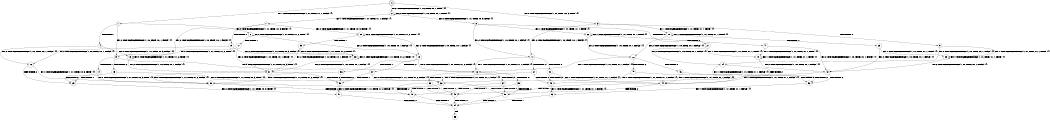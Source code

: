 digraph BCG {
size = "7, 10.5";
center = TRUE;
node [shape = circle];
0 [peripheries = 2];
0 -> 1 [label = "EX !1 !ATOMIC_EXCH_BRANCH (1, +1, TRUE, +1, 1, FALSE) !{}"];
0 -> 2 [label = "EX !2 !ATOMIC_EXCH_BRANCH (1, +0, TRUE, +0, 1, TRUE) !{}"];
0 -> 3 [label = "EX !0 !ATOMIC_EXCH_BRANCH (1, +1, TRUE, +0, 3, TRUE) !{}"];
1 -> 4 [label = "TERMINATE !1"];
1 -> 5 [label = "EX !2 !ATOMIC_EXCH_BRANCH (1, +0, TRUE, +0, 1, FALSE) !{}"];
1 -> 6 [label = "EX !0 !ATOMIC_EXCH_BRANCH (1, +1, TRUE, +0, 3, FALSE) !{}"];
2 -> 7 [label = "EX !1 !ATOMIC_EXCH_BRANCH (1, +1, TRUE, +1, 1, FALSE) !{}"];
2 -> 8 [label = "EX !0 !ATOMIC_EXCH_BRANCH (1, +1, TRUE, +0, 3, TRUE) !{}"];
2 -> 2 [label = "EX !2 !ATOMIC_EXCH_BRANCH (1, +0, TRUE, +0, 1, TRUE) !{}"];
3 -> 9 [label = "TERMINATE !0"];
3 -> 10 [label = "EX !1 !ATOMIC_EXCH_BRANCH (1, +1, TRUE, +1, 1, TRUE) !{}"];
3 -> 11 [label = "EX !2 !ATOMIC_EXCH_BRANCH (1, +0, TRUE, +0, 1, FALSE) !{}"];
4 -> 12 [label = "EX !2 !ATOMIC_EXCH_BRANCH (1, +0, TRUE, +0, 1, FALSE) !{}"];
4 -> 13 [label = "EX !0 !ATOMIC_EXCH_BRANCH (1, +1, TRUE, +0, 3, FALSE) !{}"];
5 -> 14 [label = "TERMINATE !1"];
5 -> 15 [label = "TERMINATE !2"];
5 -> 16 [label = "EX !0 !ATOMIC_EXCH_BRANCH (1, +1, TRUE, +0, 3, TRUE) !{}"];
6 -> 17 [label = "TERMINATE !1"];
6 -> 18 [label = "EX !2 !ATOMIC_EXCH_BRANCH (1, +0, TRUE, +0, 1, FALSE) !{}"];
6 -> 6 [label = "EX !0 !ATOMIC_EXCH_BRANCH (1, +1, TRUE, +1, 2, TRUE) !{}"];
7 -> 19 [label = "TERMINATE !1"];
7 -> 20 [label = "EX !0 !ATOMIC_EXCH_BRANCH (1, +1, TRUE, +0, 3, FALSE) !{}"];
7 -> 5 [label = "EX !2 !ATOMIC_EXCH_BRANCH (1, +0, TRUE, +0, 1, FALSE) !{}"];
8 -> 21 [label = "TERMINATE !0"];
8 -> 22 [label = "EX !1 !ATOMIC_EXCH_BRANCH (1, +1, TRUE, +1, 1, TRUE) !{}"];
8 -> 11 [label = "EX !2 !ATOMIC_EXCH_BRANCH (1, +0, TRUE, +0, 1, FALSE) !{}"];
9 -> 23 [label = "EX !1 !ATOMIC_EXCH_BRANCH (1, +1, TRUE, +1, 1, TRUE) !{}"];
9 -> 24 [label = "EX !2 !ATOMIC_EXCH_BRANCH (1, +0, TRUE, +0, 1, FALSE) !{}"];
10 -> 25 [label = "TERMINATE !0"];
10 -> 26 [label = "EX !2 !ATOMIC_EXCH_BRANCH (1, +0, TRUE, +0, 1, FALSE) !{}"];
10 -> 10 [label = "EX !1 !ATOMIC_EXCH_BRANCH (1, +1, TRUE, +1, 1, TRUE) !{}"];
11 -> 27 [label = "TERMINATE !2"];
11 -> 28 [label = "TERMINATE !0"];
11 -> 16 [label = "EX !1 !ATOMIC_EXCH_BRANCH (1, +1, TRUE, +1, 1, FALSE) !{}"];
12 -> 29 [label = "TERMINATE !2"];
12 -> 30 [label = "EX !0 !ATOMIC_EXCH_BRANCH (1, +1, TRUE, +0, 3, TRUE) !{}"];
13 -> 31 [label = "EX !2 !ATOMIC_EXCH_BRANCH (1, +0, TRUE, +0, 1, FALSE) !{}"];
13 -> 13 [label = "EX !0 !ATOMIC_EXCH_BRANCH (1, +1, TRUE, +1, 2, TRUE) !{}"];
14 -> 29 [label = "TERMINATE !2"];
14 -> 30 [label = "EX !0 !ATOMIC_EXCH_BRANCH (1, +1, TRUE, +0, 3, TRUE) !{}"];
15 -> 29 [label = "TERMINATE !1"];
15 -> 32 [label = "EX !0 !ATOMIC_EXCH_BRANCH (1, +1, TRUE, +0, 3, TRUE) !{}"];
16 -> 33 [label = "TERMINATE !1"];
16 -> 34 [label = "TERMINATE !2"];
16 -> 35 [label = "TERMINATE !0"];
17 -> 13 [label = "EX !0 !ATOMIC_EXCH_BRANCH (1, +1, TRUE, +1, 2, TRUE) !{}"];
17 -> 31 [label = "EX !2 !ATOMIC_EXCH_BRANCH (1, +0, TRUE, +0, 1, FALSE) !{}"];
18 -> 36 [label = "TERMINATE !1"];
18 -> 37 [label = "TERMINATE !2"];
18 -> 16 [label = "EX !0 !ATOMIC_EXCH_BRANCH (1, +1, TRUE, +1, 2, FALSE) !{}"];
19 -> 12 [label = "EX !2 !ATOMIC_EXCH_BRANCH (1, +0, TRUE, +0, 1, FALSE) !{}"];
19 -> 38 [label = "EX !0 !ATOMIC_EXCH_BRANCH (1, +1, TRUE, +0, 3, FALSE) !{}"];
20 -> 39 [label = "TERMINATE !1"];
20 -> 18 [label = "EX !2 !ATOMIC_EXCH_BRANCH (1, +0, TRUE, +0, 1, FALSE) !{}"];
20 -> 20 [label = "EX !0 !ATOMIC_EXCH_BRANCH (1, +1, TRUE, +1, 2, TRUE) !{}"];
21 -> 24 [label = "EX !2 !ATOMIC_EXCH_BRANCH (1, +0, TRUE, +0, 1, FALSE) !{}"];
21 -> 40 [label = "EX !1 !ATOMIC_EXCH_BRANCH (1, +1, TRUE, +1, 1, TRUE) !{}"];
22 -> 41 [label = "TERMINATE !0"];
22 -> 26 [label = "EX !2 !ATOMIC_EXCH_BRANCH (1, +0, TRUE, +0, 1, FALSE) !{}"];
22 -> 22 [label = "EX !1 !ATOMIC_EXCH_BRANCH (1, +1, TRUE, +1, 1, TRUE) !{}"];
23 -> 42 [label = "EX !2 !ATOMIC_EXCH_BRANCH (1, +0, TRUE, +0, 1, FALSE) !{}"];
23 -> 23 [label = "EX !1 !ATOMIC_EXCH_BRANCH (1, +1, TRUE, +1, 1, TRUE) !{}"];
24 -> 43 [label = "TERMINATE !2"];
24 -> 44 [label = "EX !1 !ATOMIC_EXCH_BRANCH (1, +1, TRUE, +1, 1, FALSE) !{}"];
25 -> 23 [label = "EX !1 !ATOMIC_EXCH_BRANCH (1, +1, TRUE, +1, 1, TRUE) !{}"];
25 -> 42 [label = "EX !2 !ATOMIC_EXCH_BRANCH (1, +0, TRUE, +0, 1, FALSE) !{}"];
26 -> 45 [label = "TERMINATE !2"];
26 -> 46 [label = "TERMINATE !0"];
26 -> 16 [label = "EX !1 !ATOMIC_EXCH_BRANCH (1, +1, TRUE, +1, 1, FALSE) !{}"];
27 -> 43 [label = "TERMINATE !0"];
27 -> 32 [label = "EX !1 !ATOMIC_EXCH_BRANCH (1, +1, TRUE, +1, 1, FALSE) !{}"];
28 -> 43 [label = "TERMINATE !2"];
28 -> 44 [label = "EX !1 !ATOMIC_EXCH_BRANCH (1, +1, TRUE, +1, 1, FALSE) !{}"];
29 -> 47 [label = "EX !0 !ATOMIC_EXCH_BRANCH (1, +1, TRUE, +0, 3, TRUE) !{}"];
30 -> 48 [label = "TERMINATE !2"];
30 -> 49 [label = "TERMINATE !0"];
31 -> 50 [label = "TERMINATE !2"];
31 -> 30 [label = "EX !0 !ATOMIC_EXCH_BRANCH (1, +1, TRUE, +1, 2, FALSE) !{}"];
32 -> 48 [label = "TERMINATE !1"];
32 -> 51 [label = "TERMINATE !0"];
33 -> 48 [label = "TERMINATE !2"];
33 -> 49 [label = "TERMINATE !0"];
34 -> 48 [label = "TERMINATE !1"];
34 -> 51 [label = "TERMINATE !0"];
35 -> 49 [label = "TERMINATE !1"];
35 -> 51 [label = "TERMINATE !2"];
36 -> 30 [label = "EX !0 !ATOMIC_EXCH_BRANCH (1, +1, TRUE, +1, 2, FALSE) !{}"];
36 -> 50 [label = "TERMINATE !2"];
37 -> 32 [label = "EX !0 !ATOMIC_EXCH_BRANCH (1, +1, TRUE, +1, 2, FALSE) !{}"];
37 -> 50 [label = "TERMINATE !1"];
38 -> 31 [label = "EX !2 !ATOMIC_EXCH_BRANCH (1, +0, TRUE, +0, 1, FALSE) !{}"];
38 -> 38 [label = "EX !0 !ATOMIC_EXCH_BRANCH (1, +1, TRUE, +1, 2, TRUE) !{}"];
39 -> 31 [label = "EX !2 !ATOMIC_EXCH_BRANCH (1, +0, TRUE, +0, 1, FALSE) !{}"];
39 -> 38 [label = "EX !0 !ATOMIC_EXCH_BRANCH (1, +1, TRUE, +1, 2, TRUE) !{}"];
40 -> 42 [label = "EX !2 !ATOMIC_EXCH_BRANCH (1, +0, TRUE, +0, 1, FALSE) !{}"];
40 -> 40 [label = "EX !1 !ATOMIC_EXCH_BRANCH (1, +1, TRUE, +1, 1, TRUE) !{}"];
41 -> 42 [label = "EX !2 !ATOMIC_EXCH_BRANCH (1, +0, TRUE, +0, 1, FALSE) !{}"];
41 -> 40 [label = "EX !1 !ATOMIC_EXCH_BRANCH (1, +1, TRUE, +1, 1, TRUE) !{}"];
42 -> 52 [label = "TERMINATE !2"];
42 -> 44 [label = "EX !1 !ATOMIC_EXCH_BRANCH (1, +1, TRUE, +1, 1, FALSE) !{}"];
43 -> 53 [label = "EX !1 !ATOMIC_EXCH_BRANCH (1, +1, TRUE, +1, 1, FALSE) !{}"];
44 -> 49 [label = "TERMINATE !1"];
44 -> 51 [label = "TERMINATE !2"];
45 -> 32 [label = "EX !1 !ATOMIC_EXCH_BRANCH (1, +1, TRUE, +1, 1, FALSE) !{}"];
45 -> 52 [label = "TERMINATE !0"];
46 -> 44 [label = "EX !1 !ATOMIC_EXCH_BRANCH (1, +1, TRUE, +1, 1, FALSE) !{}"];
46 -> 52 [label = "TERMINATE !2"];
47 -> 54 [label = "TERMINATE !0"];
48 -> 54 [label = "TERMINATE !0"];
49 -> 54 [label = "TERMINATE !2"];
50 -> 47 [label = "EX !0 !ATOMIC_EXCH_BRANCH (1, +1, TRUE, +1, 2, FALSE) !{}"];
51 -> 54 [label = "TERMINATE !1"];
52 -> 53 [label = "EX !1 !ATOMIC_EXCH_BRANCH (1, +1, TRUE, +1, 1, FALSE) !{}"];
53 -> 54 [label = "TERMINATE !1"];
54 -> 55 [label = "exit"];
}
